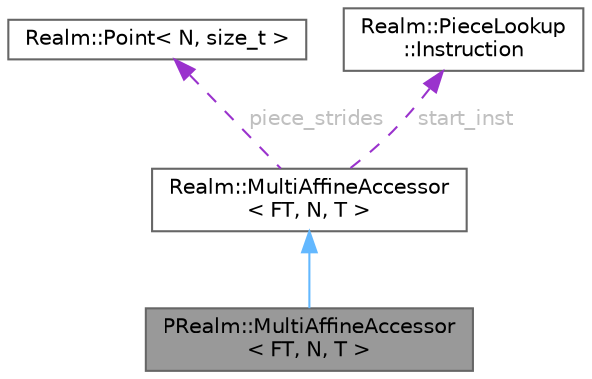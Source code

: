 digraph "PRealm::MultiAffineAccessor&lt; FT, N, T &gt;"
{
 // LATEX_PDF_SIZE
  bgcolor="transparent";
  edge [fontname=Helvetica,fontsize=10,labelfontname=Helvetica,labelfontsize=10];
  node [fontname=Helvetica,fontsize=10,shape=box,height=0.2,width=0.4];
  Node1 [id="Node000001",label="PRealm::MultiAffineAccessor\l\< FT, N, T \>",height=0.2,width=0.4,color="gray40", fillcolor="grey60", style="filled", fontcolor="black",tooltip=" "];
  Node2 -> Node1 [id="edge1_Node000001_Node000002",dir="back",color="steelblue1",style="solid",tooltip=" "];
  Node2 [id="Node000002",label="Realm::MultiAffineAccessor\l\< FT, N, T \>",height=0.2,width=0.4,color="gray40", fillcolor="white", style="filled",URL="$classRealm_1_1MultiAffineAccessor.html",tooltip=" "];
  Node3 -> Node2 [id="edge2_Node000002_Node000003",dir="back",color="darkorchid3",style="dashed",tooltip=" ",label=" piece_strides",fontcolor="grey" ];
  Node3 [id="Node000003",label="Realm::Point\< N, size_t \>",height=0.2,width=0.4,color="gray40", fillcolor="white", style="filled",URL="$structRealm_1_1Point.html",tooltip=" "];
  Node4 -> Node2 [id="edge3_Node000002_Node000004",dir="back",color="darkorchid3",style="dashed",tooltip=" ",label=" start_inst",fontcolor="grey" ];
  Node4 [id="Node000004",label="Realm::PieceLookup\l::Instruction",height=0.2,width=0.4,color="gray40", fillcolor="white", style="filled",URL="$structRealm_1_1PieceLookup_1_1Instruction.html",tooltip=" "];
}
